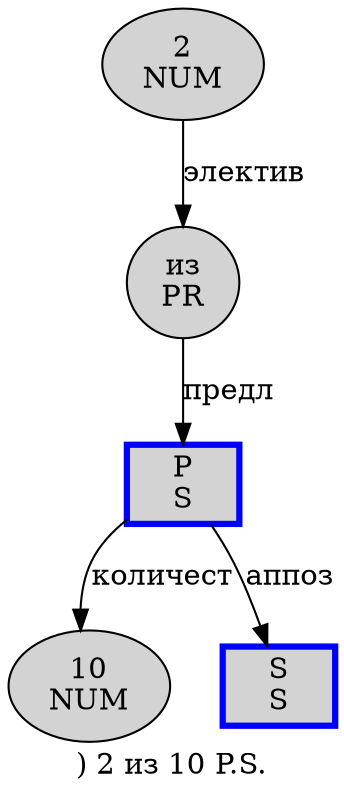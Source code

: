 digraph SENTENCE_2991 {
	graph [label=") 2 из 10 P.S."]
	node [style=filled]
		1 [label="2
NUM" color="" fillcolor=lightgray penwidth=1 shape=ellipse]
		2 [label="из
PR" color="" fillcolor=lightgray penwidth=1 shape=ellipse]
		3 [label="10
NUM" color="" fillcolor=lightgray penwidth=1 shape=ellipse]
		4 [label="P
S" color=blue fillcolor=lightgray penwidth=3 shape=box]
		6 [label="S
S" color=blue fillcolor=lightgray penwidth=3 shape=box]
			4 -> 3 [label="количест"]
			4 -> 6 [label="аппоз"]
			1 -> 2 [label="электив"]
			2 -> 4 [label="предл"]
}